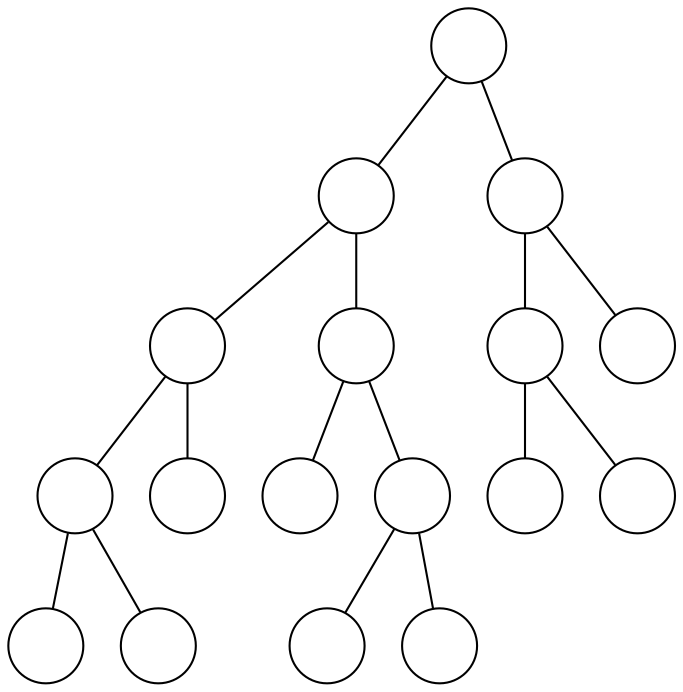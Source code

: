 graph g {
graph[ordering="out"];
1[label="", shape=circle, width=0.5];
1--2;
1--3;
2[label="", shape=circle, width=0.5];
2--4;
2--5;
3[label="", shape=circle, width=0.5];
3--6;
3--7;
4[label="", shape=circle, width=0.5];
4--8;
4--9;
5[label="", shape=circle, width=0.5];
5--10;
5--11;
6[label="", shape=circle, width=0.5];
6--12;
6--13;
7[label="", shape=circle, width=0.5];
8[label="", shape=circle, width=0.5];
8--16;
8--17;
9[label="", shape=circle, width=0.5];
10[label="", shape=circle, width=0.5];
11[label="", shape=circle, width=0.5];
11--22;
11--23;
12[label="", shape=circle, width=0.5];
13[label="", shape=circle, width=0.5];
16[label="", shape=circle, width=0.5];
17[label="", shape=circle, width=0.5];
22[label="", shape=circle, width=0.5];
23[label="", shape=circle, width=0.5];
}
